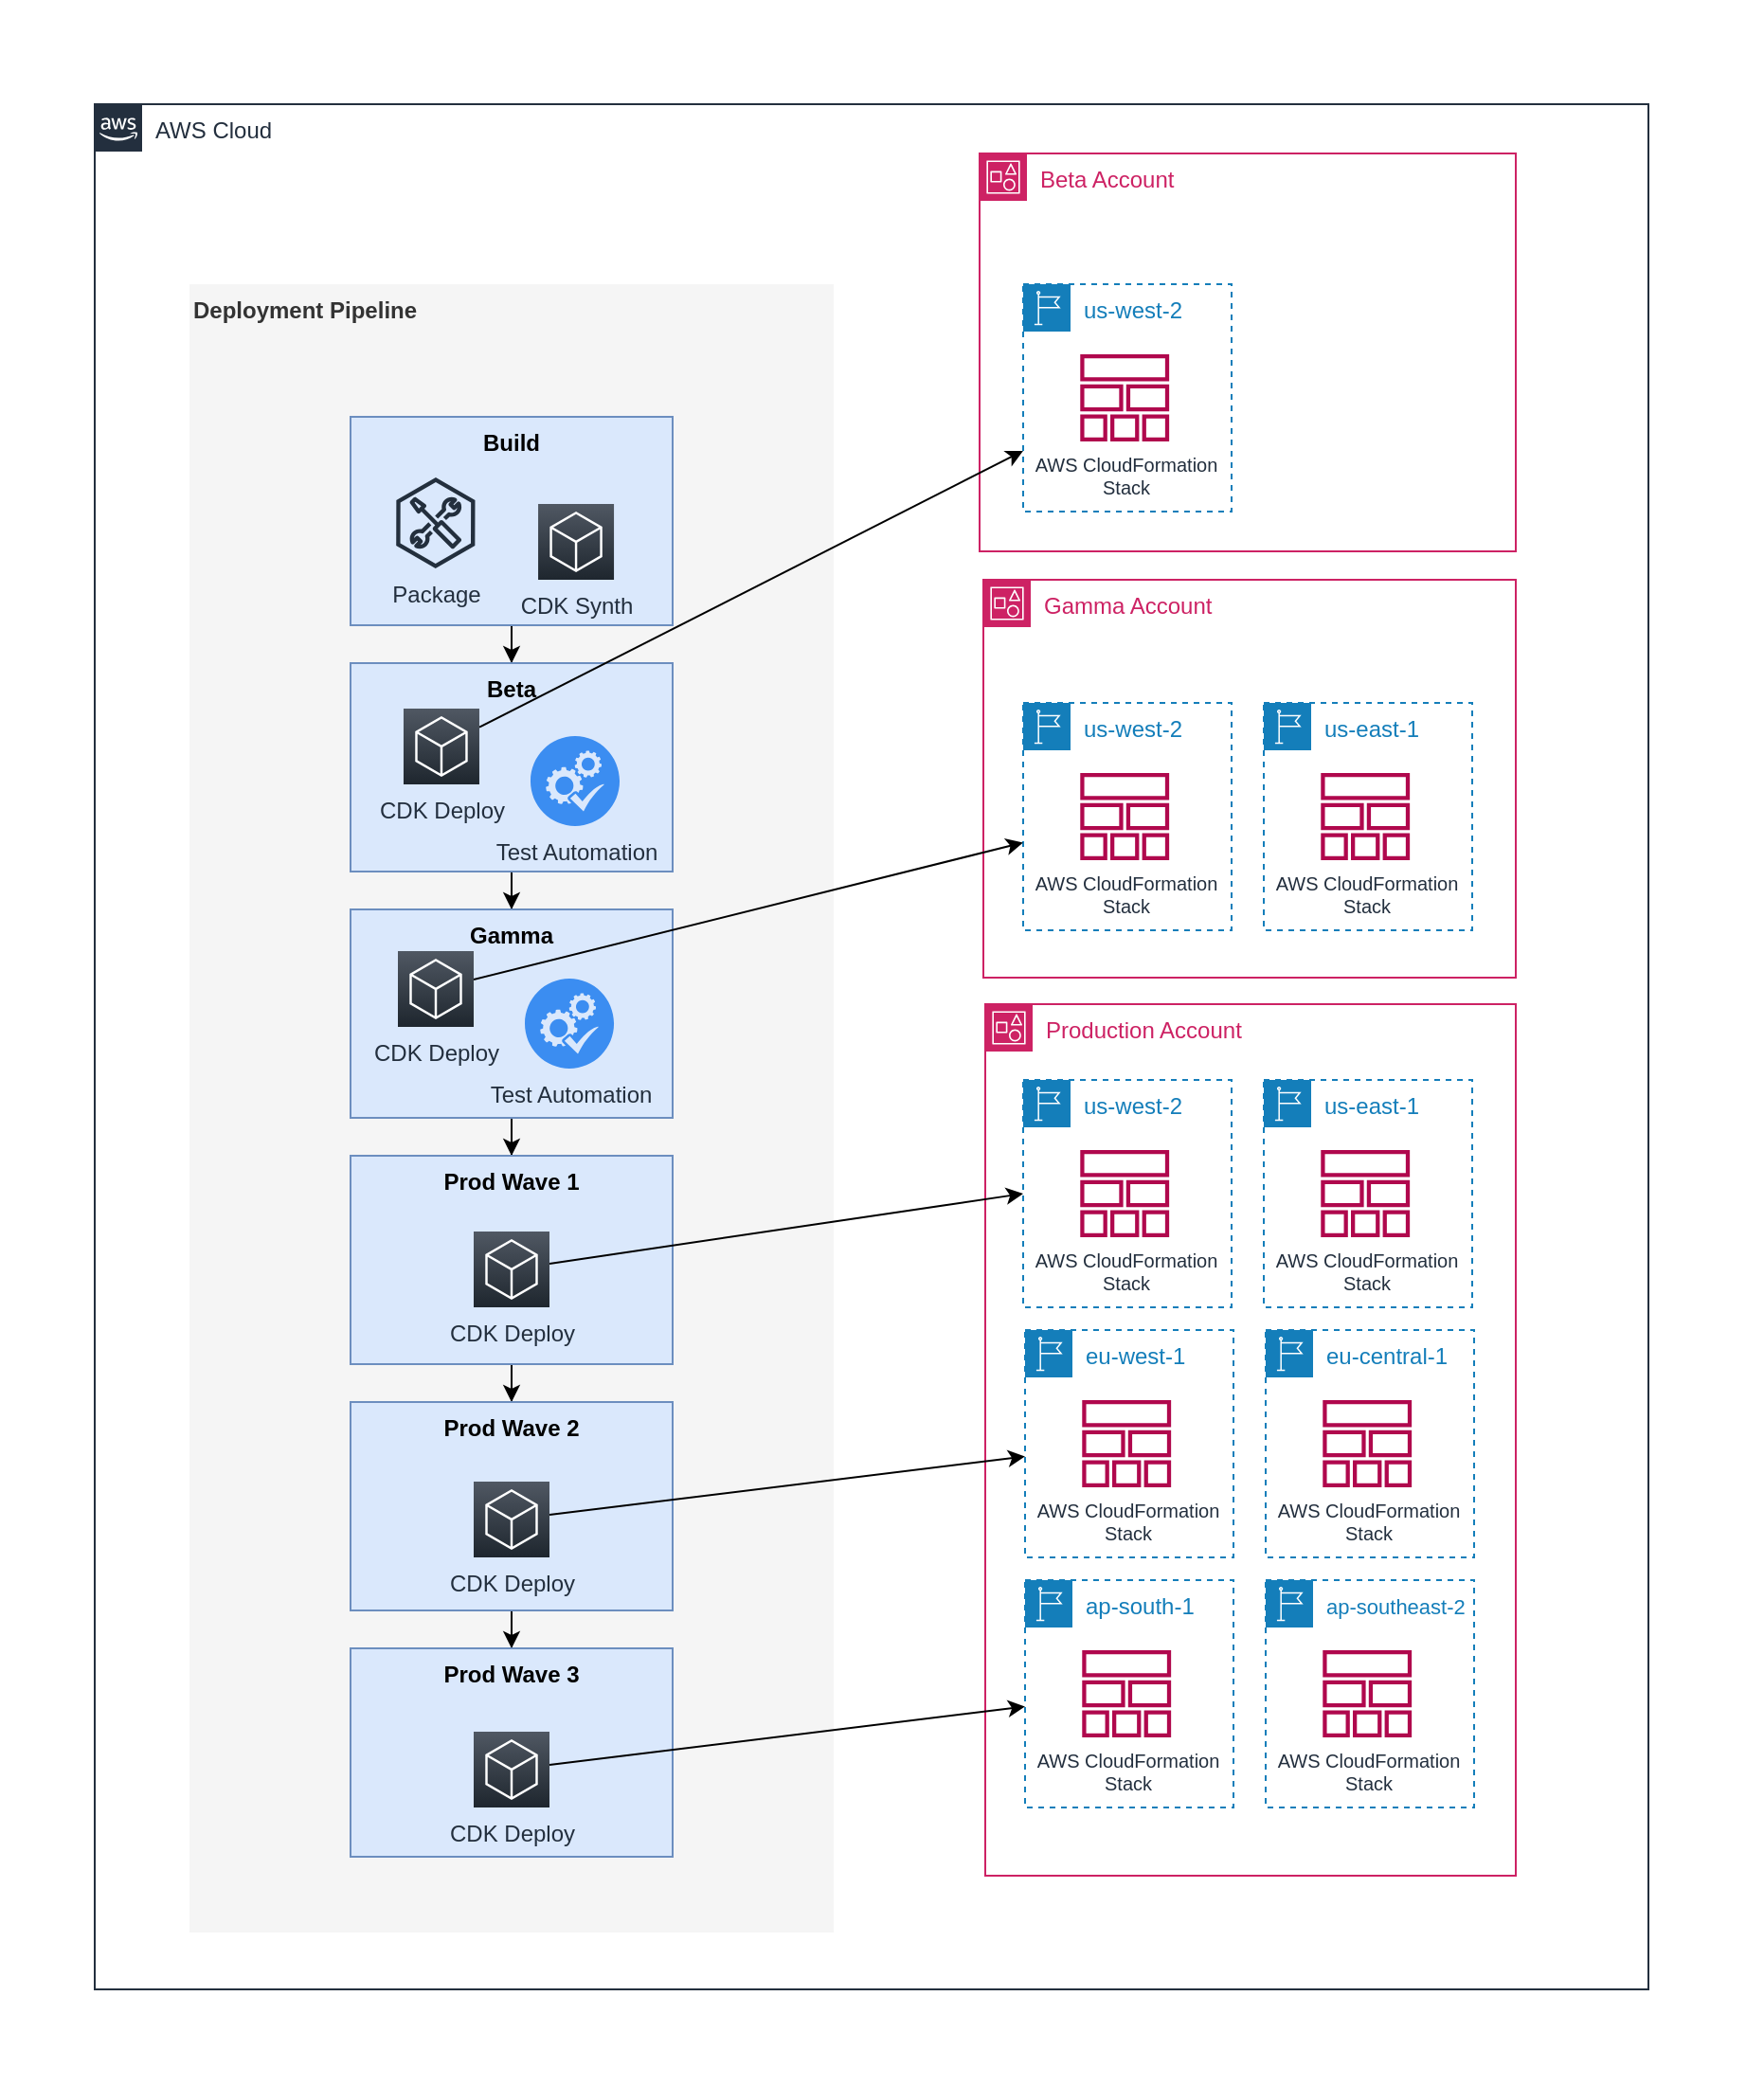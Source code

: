 <mxfile pages="2">
    <diagram id="KNlz3Zp_eXufQSGq_KZ4" name="codecatalyst">
        <mxGraphModel dx="1000" dy="1593" grid="1" gridSize="10" guides="1" tooltips="1" connect="1" arrows="1" fold="1" page="1" pageScale="1" pageWidth="1100" pageHeight="850" math="0" shadow="0">
            <root>
                <mxCell id="0"/>
                <mxCell id="1" parent="0"/>
                <mxCell id="7lAv5lGdSf6mB4gjD37N-2" value="" style="rounded=0;whiteSpace=wrap;html=1;strokeColor=none;" parent="1" vertex="1">
                    <mxGeometry x="10" y="20" width="930" height="1100" as="geometry"/>
                </mxCell>
                <mxCell id="7fmAkYxda30FM3TBOyvf-2" value="Gamma Account" style="points=[[0,0],[0.25,0],[0.5,0],[0.75,0],[1,0],[1,0.25],[1,0.5],[1,0.75],[1,1],[0.75,1],[0.5,1],[0.25,1],[0,1],[0,0.75],[0,0.5],[0,0.25]];outlineConnect=0;gradientColor=none;html=1;whiteSpace=wrap;fontSize=12;fontStyle=0;container=1;pointerEvents=0;collapsible=0;recursiveResize=0;shape=mxgraph.aws4.group;grIcon=mxgraph.aws4.group_account;strokeColor=#CD2264;fillColor=none;verticalAlign=top;align=left;spacingLeft=30;fontColor=#CD2264;dashed=0;" parent="1" vertex="1">
                    <mxGeometry x="529" y="326" width="281" height="210" as="geometry"/>
                </mxCell>
                <mxCell id="7fmAkYxda30FM3TBOyvf-1" value="AWS Cloud" style="points=[[0,0],[0.25,0],[0.5,0],[0.75,0],[1,0],[1,0.25],[1,0.5],[1,0.75],[1,1],[0.75,1],[0.5,1],[0.25,1],[0,1],[0,0.75],[0,0.5],[0,0.25]];outlineConnect=0;gradientColor=none;html=1;whiteSpace=wrap;fontSize=12;fontStyle=0;container=1;pointerEvents=0;collapsible=0;recursiveResize=0;shape=mxgraph.aws4.group;grIcon=mxgraph.aws4.group_aws_cloud_alt;strokeColor=#232F3E;fillColor=none;verticalAlign=top;align=left;spacingLeft=30;fontColor=#232F3E;dashed=0;" parent="1" vertex="1">
                    <mxGeometry x="60" y="75" width="820" height="995" as="geometry"/>
                </mxCell>
                <mxCell id="7lAv5lGdSf6mB4gjD37N-12" value="" style="group" parent="7fmAkYxda30FM3TBOyvf-1" vertex="1" connectable="0">
                    <mxGeometry x="617" y="316" width="110" height="120" as="geometry"/>
                </mxCell>
                <mxCell id="7lAv5lGdSf6mB4gjD37N-13" value="us-east-1" style="points=[[0,0],[0.25,0],[0.5,0],[0.75,0],[1,0],[1,0.25],[1,0.5],[1,0.75],[1,1],[0.75,1],[0.5,1],[0.25,1],[0,1],[0,0.75],[0,0.5],[0,0.25]];outlineConnect=0;gradientColor=none;html=1;whiteSpace=wrap;fontSize=12;fontStyle=0;container=0;pointerEvents=0;collapsible=0;recursiveResize=0;shape=mxgraph.aws4.group;grIcon=mxgraph.aws4.group_region;strokeColor=#147EBA;fillColor=none;verticalAlign=top;align=left;spacingLeft=30;fontColor=#147EBA;dashed=1;" parent="7lAv5lGdSf6mB4gjD37N-12" vertex="1">
                    <mxGeometry width="110" height="120" as="geometry"/>
                </mxCell>
                <mxCell id="7lAv5lGdSf6mB4gjD37N-14" value="AWS CloudFormation&lt;br style=&quot;font-size: 10px;&quot;&gt;Stack" style="sketch=0;outlineConnect=0;fontColor=#232F3E;gradientColor=none;fillColor=#B0084D;strokeColor=none;dashed=0;verticalLabelPosition=bottom;verticalAlign=top;align=center;html=1;fontSize=10;fontStyle=0;aspect=fixed;pointerEvents=1;shape=mxgraph.aws4.stack;" parent="7lAv5lGdSf6mB4gjD37N-12" vertex="1">
                    <mxGeometry x="30" y="37" width="47.21" height="46" as="geometry"/>
                </mxCell>
                <mxCell id="7lAv5lGdSf6mB4gjD37N-3" value="Production Account" style="points=[[0,0],[0.25,0],[0.5,0],[0.75,0],[1,0],[1,0.25],[1,0.5],[1,0.75],[1,1],[0.75,1],[0.5,1],[0.25,1],[0,1],[0,0.75],[0,0.5],[0,0.25]];outlineConnect=0;gradientColor=none;html=1;whiteSpace=wrap;fontSize=12;fontStyle=0;container=1;pointerEvents=0;collapsible=0;recursiveResize=0;shape=mxgraph.aws4.group;grIcon=mxgraph.aws4.group_account;strokeColor=#CD2264;fillColor=none;verticalAlign=top;align=left;spacingLeft=30;fontColor=#CD2264;dashed=0;" parent="1" vertex="1">
                    <mxGeometry x="530" y="550" width="280" height="460" as="geometry"/>
                </mxCell>
                <mxCell id="7lAv5lGdSf6mB4gjD37N-4" value="Beta Account" style="points=[[0,0],[0.25,0],[0.5,0],[0.75,0],[1,0],[1,0.25],[1,0.5],[1,0.75],[1,1],[0.75,1],[0.5,1],[0.25,1],[0,1],[0,0.75],[0,0.5],[0,0.25]];outlineConnect=0;gradientColor=none;html=1;whiteSpace=wrap;fontSize=12;fontStyle=0;container=1;pointerEvents=0;collapsible=0;recursiveResize=0;shape=mxgraph.aws4.group;grIcon=mxgraph.aws4.group_account;strokeColor=#CD2264;fillColor=none;verticalAlign=top;align=left;spacingLeft=30;fontColor=#CD2264;dashed=0;" parent="1" vertex="1">
                    <mxGeometry x="527" y="101" width="283" height="210" as="geometry"/>
                </mxCell>
                <mxCell id="7lAv5lGdSf6mB4gjD37N-8" value="" style="group" parent="1" vertex="1" connectable="0">
                    <mxGeometry x="550" y="170" width="110" height="120" as="geometry"/>
                </mxCell>
                <mxCell id="7lAv5lGdSf6mB4gjD37N-5" value="us-west-2" style="points=[[0,0],[0.25,0],[0.5,0],[0.75,0],[1,0],[1,0.25],[1,0.5],[1,0.75],[1,1],[0.75,1],[0.5,1],[0.25,1],[0,1],[0,0.75],[0,0.5],[0,0.25]];outlineConnect=0;gradientColor=none;html=1;whiteSpace=wrap;fontSize=12;fontStyle=0;container=0;pointerEvents=0;collapsible=0;recursiveResize=0;shape=mxgraph.aws4.group;grIcon=mxgraph.aws4.group_region;strokeColor=#147EBA;fillColor=none;verticalAlign=top;align=left;spacingLeft=30;fontColor=#147EBA;dashed=1;" parent="7lAv5lGdSf6mB4gjD37N-8" vertex="1">
                    <mxGeometry width="110" height="120" as="geometry"/>
                </mxCell>
                <mxCell id="7lAv5lGdSf6mB4gjD37N-7" value="AWS CloudFormation&lt;br style=&quot;font-size: 10px;&quot;&gt;Stack" style="sketch=0;outlineConnect=0;fontColor=#232F3E;gradientColor=none;fillColor=#B0084D;strokeColor=none;dashed=0;verticalLabelPosition=bottom;verticalAlign=top;align=center;html=1;fontSize=10;fontStyle=0;aspect=fixed;pointerEvents=1;shape=mxgraph.aws4.stack;" parent="7lAv5lGdSf6mB4gjD37N-8" vertex="1">
                    <mxGeometry x="30" y="37" width="47.21" height="46" as="geometry"/>
                </mxCell>
                <mxCell id="7lAv5lGdSf6mB4gjD37N-9" value="" style="group" parent="1" vertex="1" connectable="0">
                    <mxGeometry x="550" y="391" width="110" height="120" as="geometry"/>
                </mxCell>
                <mxCell id="7lAv5lGdSf6mB4gjD37N-10" value="us-west-2" style="points=[[0,0],[0.25,0],[0.5,0],[0.75,0],[1,0],[1,0.25],[1,0.5],[1,0.75],[1,1],[0.75,1],[0.5,1],[0.25,1],[0,1],[0,0.75],[0,0.5],[0,0.25]];outlineConnect=0;gradientColor=none;html=1;whiteSpace=wrap;fontSize=12;fontStyle=0;container=0;pointerEvents=0;collapsible=0;recursiveResize=0;shape=mxgraph.aws4.group;grIcon=mxgraph.aws4.group_region;strokeColor=#147EBA;fillColor=none;verticalAlign=top;align=left;spacingLeft=30;fontColor=#147EBA;dashed=1;" parent="7lAv5lGdSf6mB4gjD37N-9" vertex="1">
                    <mxGeometry width="110" height="120" as="geometry"/>
                </mxCell>
                <mxCell id="7lAv5lGdSf6mB4gjD37N-11" value="AWS CloudFormation&lt;br style=&quot;font-size: 10px;&quot;&gt;Stack" style="sketch=0;outlineConnect=0;fontColor=#232F3E;gradientColor=none;fillColor=#B0084D;strokeColor=none;dashed=0;verticalLabelPosition=bottom;verticalAlign=top;align=center;html=1;fontSize=10;fontStyle=0;aspect=fixed;pointerEvents=1;shape=mxgraph.aws4.stack;" parent="7lAv5lGdSf6mB4gjD37N-9" vertex="1">
                    <mxGeometry x="30" y="37" width="47.21" height="46" as="geometry"/>
                </mxCell>
                <mxCell id="7lAv5lGdSf6mB4gjD37N-15" value="" style="group" parent="1" vertex="1" connectable="0">
                    <mxGeometry x="677" y="590" width="110" height="120" as="geometry"/>
                </mxCell>
                <mxCell id="7lAv5lGdSf6mB4gjD37N-16" value="us-east-1" style="points=[[0,0],[0.25,0],[0.5,0],[0.75,0],[1,0],[1,0.25],[1,0.5],[1,0.75],[1,1],[0.75,1],[0.5,1],[0.25,1],[0,1],[0,0.75],[0,0.5],[0,0.25]];outlineConnect=0;gradientColor=none;html=1;whiteSpace=wrap;fontSize=12;fontStyle=0;container=0;pointerEvents=0;collapsible=0;recursiveResize=0;shape=mxgraph.aws4.group;grIcon=mxgraph.aws4.group_region;strokeColor=#147EBA;fillColor=none;verticalAlign=top;align=left;spacingLeft=30;fontColor=#147EBA;dashed=1;" parent="7lAv5lGdSf6mB4gjD37N-15" vertex="1">
                    <mxGeometry width="110" height="120" as="geometry"/>
                </mxCell>
                <mxCell id="7lAv5lGdSf6mB4gjD37N-17" value="AWS CloudFormation&lt;br style=&quot;font-size: 10px;&quot;&gt;Stack" style="sketch=0;outlineConnect=0;fontColor=#232F3E;gradientColor=none;fillColor=#B0084D;strokeColor=none;dashed=0;verticalLabelPosition=bottom;verticalAlign=top;align=center;html=1;fontSize=10;fontStyle=0;aspect=fixed;pointerEvents=1;shape=mxgraph.aws4.stack;" parent="7lAv5lGdSf6mB4gjD37N-15" vertex="1">
                    <mxGeometry x="30" y="37" width="47.21" height="46" as="geometry"/>
                </mxCell>
                <mxCell id="7lAv5lGdSf6mB4gjD37N-18" value="" style="group" parent="1" vertex="1" connectable="0">
                    <mxGeometry x="550" y="590" width="110" height="120" as="geometry"/>
                </mxCell>
                <mxCell id="7lAv5lGdSf6mB4gjD37N-19" value="us-west-2" style="points=[[0,0],[0.25,0],[0.5,0],[0.75,0],[1,0],[1,0.25],[1,0.5],[1,0.75],[1,1],[0.75,1],[0.5,1],[0.25,1],[0,1],[0,0.75],[0,0.5],[0,0.25]];outlineConnect=0;gradientColor=none;html=1;whiteSpace=wrap;fontSize=12;fontStyle=0;container=0;pointerEvents=0;collapsible=0;recursiveResize=0;shape=mxgraph.aws4.group;grIcon=mxgraph.aws4.group_region;strokeColor=#147EBA;fillColor=none;verticalAlign=top;align=left;spacingLeft=30;fontColor=#147EBA;dashed=1;" parent="7lAv5lGdSf6mB4gjD37N-18" vertex="1">
                    <mxGeometry width="110" height="120" as="geometry"/>
                </mxCell>
                <mxCell id="7lAv5lGdSf6mB4gjD37N-20" value="AWS CloudFormation&lt;br style=&quot;font-size: 10px;&quot;&gt;Stack" style="sketch=0;outlineConnect=0;fontColor=#232F3E;gradientColor=none;fillColor=#B0084D;strokeColor=none;dashed=0;verticalLabelPosition=bottom;verticalAlign=top;align=center;html=1;fontSize=10;fontStyle=0;aspect=fixed;pointerEvents=1;shape=mxgraph.aws4.stack;" parent="7lAv5lGdSf6mB4gjD37N-18" vertex="1">
                    <mxGeometry x="30" y="37" width="47.21" height="46" as="geometry"/>
                </mxCell>
                <mxCell id="7lAv5lGdSf6mB4gjD37N-34" value="" style="group" parent="1" vertex="1" connectable="0">
                    <mxGeometry x="678" y="722" width="110" height="120" as="geometry"/>
                </mxCell>
                <mxCell id="7lAv5lGdSf6mB4gjD37N-35" value="eu-central-1" style="points=[[0,0],[0.25,0],[0.5,0],[0.75,0],[1,0],[1,0.25],[1,0.5],[1,0.75],[1,1],[0.75,1],[0.5,1],[0.25,1],[0,1],[0,0.75],[0,0.5],[0,0.25]];outlineConnect=0;gradientColor=none;html=1;whiteSpace=wrap;fontSize=12;fontStyle=0;container=0;pointerEvents=0;collapsible=0;recursiveResize=0;shape=mxgraph.aws4.group;grIcon=mxgraph.aws4.group_region;strokeColor=#147EBA;fillColor=none;verticalAlign=top;align=left;spacingLeft=30;fontColor=#147EBA;dashed=1;" parent="7lAv5lGdSf6mB4gjD37N-34" vertex="1">
                    <mxGeometry width="110" height="120" as="geometry"/>
                </mxCell>
                <mxCell id="7lAv5lGdSf6mB4gjD37N-36" value="AWS CloudFormation&lt;br style=&quot;font-size: 10px;&quot;&gt;Stack" style="sketch=0;outlineConnect=0;fontColor=#232F3E;gradientColor=none;fillColor=#B0084D;strokeColor=none;dashed=0;verticalLabelPosition=bottom;verticalAlign=top;align=center;html=1;fontSize=10;fontStyle=0;aspect=fixed;pointerEvents=1;shape=mxgraph.aws4.stack;" parent="7lAv5lGdSf6mB4gjD37N-34" vertex="1">
                    <mxGeometry x="30" y="37" width="47.21" height="46" as="geometry"/>
                </mxCell>
                <mxCell id="7lAv5lGdSf6mB4gjD37N-37" value="" style="group" parent="1" vertex="1" connectable="0">
                    <mxGeometry x="551" y="722" width="110" height="120" as="geometry"/>
                </mxCell>
                <mxCell id="7lAv5lGdSf6mB4gjD37N-38" value="eu-west-1" style="points=[[0,0],[0.25,0],[0.5,0],[0.75,0],[1,0],[1,0.25],[1,0.5],[1,0.75],[1,1],[0.75,1],[0.5,1],[0.25,1],[0,1],[0,0.75],[0,0.5],[0,0.25]];outlineConnect=0;gradientColor=none;html=1;whiteSpace=wrap;fontSize=12;fontStyle=0;container=0;pointerEvents=0;collapsible=0;recursiveResize=0;shape=mxgraph.aws4.group;grIcon=mxgraph.aws4.group_region;strokeColor=#147EBA;fillColor=none;verticalAlign=top;align=left;spacingLeft=30;fontColor=#147EBA;dashed=1;" parent="7lAv5lGdSf6mB4gjD37N-37" vertex="1">
                    <mxGeometry width="110" height="120" as="geometry"/>
                </mxCell>
                <mxCell id="7lAv5lGdSf6mB4gjD37N-39" value="AWS CloudFormation&lt;br style=&quot;font-size: 10px;&quot;&gt;Stack" style="sketch=0;outlineConnect=0;fontColor=#232F3E;gradientColor=none;fillColor=#B0084D;strokeColor=none;dashed=0;verticalLabelPosition=bottom;verticalAlign=top;align=center;html=1;fontSize=10;fontStyle=0;aspect=fixed;pointerEvents=1;shape=mxgraph.aws4.stack;" parent="7lAv5lGdSf6mB4gjD37N-37" vertex="1">
                    <mxGeometry x="30" y="37" width="47.21" height="46" as="geometry"/>
                </mxCell>
                <mxCell id="7lAv5lGdSf6mB4gjD37N-40" value="" style="group" parent="1" vertex="1" connectable="0">
                    <mxGeometry x="678" y="854" width="110" height="120" as="geometry"/>
                </mxCell>
                <mxCell id="7lAv5lGdSf6mB4gjD37N-41" value="&lt;font style=&quot;font-size: 11px;&quot;&gt;ap-southeast-2&lt;/font&gt;" style="points=[[0,0],[0.25,0],[0.5,0],[0.75,0],[1,0],[1,0.25],[1,0.5],[1,0.75],[1,1],[0.75,1],[0.5,1],[0.25,1],[0,1],[0,0.75],[0,0.5],[0,0.25]];outlineConnect=0;gradientColor=none;html=1;whiteSpace=wrap;fontSize=12;fontStyle=0;container=0;pointerEvents=0;collapsible=0;recursiveResize=0;shape=mxgraph.aws4.group;grIcon=mxgraph.aws4.group_region;strokeColor=#147EBA;fillColor=none;verticalAlign=top;align=left;spacingLeft=30;fontColor=#147EBA;dashed=1;" parent="7lAv5lGdSf6mB4gjD37N-40" vertex="1">
                    <mxGeometry width="110" height="120" as="geometry"/>
                </mxCell>
                <mxCell id="7lAv5lGdSf6mB4gjD37N-42" value="AWS CloudFormation&lt;br style=&quot;font-size: 10px;&quot;&gt;Stack" style="sketch=0;outlineConnect=0;fontColor=#232F3E;gradientColor=none;fillColor=#B0084D;strokeColor=none;dashed=0;verticalLabelPosition=bottom;verticalAlign=top;align=center;html=1;fontSize=10;fontStyle=0;aspect=fixed;pointerEvents=1;shape=mxgraph.aws4.stack;" parent="7lAv5lGdSf6mB4gjD37N-40" vertex="1">
                    <mxGeometry x="30" y="37" width="47.21" height="46" as="geometry"/>
                </mxCell>
                <mxCell id="7lAv5lGdSf6mB4gjD37N-43" value="" style="group" parent="1" vertex="1" connectable="0">
                    <mxGeometry x="551" y="854" width="110" height="120" as="geometry"/>
                </mxCell>
                <mxCell id="7lAv5lGdSf6mB4gjD37N-44" value="ap-south-1" style="points=[[0,0],[0.25,0],[0.5,0],[0.75,0],[1,0],[1,0.25],[1,0.5],[1,0.75],[1,1],[0.75,1],[0.5,1],[0.25,1],[0,1],[0,0.75],[0,0.5],[0,0.25]];outlineConnect=0;gradientColor=none;html=1;whiteSpace=wrap;fontSize=12;fontStyle=0;container=0;pointerEvents=0;collapsible=0;recursiveResize=0;shape=mxgraph.aws4.group;grIcon=mxgraph.aws4.group_region;strokeColor=#147EBA;fillColor=none;verticalAlign=top;align=left;spacingLeft=30;fontColor=#147EBA;dashed=1;" parent="7lAv5lGdSf6mB4gjD37N-43" vertex="1">
                    <mxGeometry width="110" height="120" as="geometry"/>
                </mxCell>
                <mxCell id="7lAv5lGdSf6mB4gjD37N-45" value="AWS CloudFormation&lt;br style=&quot;font-size: 10px;&quot;&gt;Stack" style="sketch=0;outlineConnect=0;fontColor=#232F3E;gradientColor=none;fillColor=#B0084D;strokeColor=none;dashed=0;verticalLabelPosition=bottom;verticalAlign=top;align=center;html=1;fontSize=10;fontStyle=0;aspect=fixed;pointerEvents=1;shape=mxgraph.aws4.stack;" parent="7lAv5lGdSf6mB4gjD37N-43" vertex="1">
                    <mxGeometry x="30" y="37" width="47.21" height="46" as="geometry"/>
                </mxCell>
                <mxCell id="7lAv5lGdSf6mB4gjD37N-47" value="Deployment Pipeline" style="rounded=0;whiteSpace=wrap;html=1;fontSize=12;fillColor=#f5f5f5;fontColor=#333333;strokeColor=none;verticalAlign=top;fontStyle=1;align=left;" parent="1" vertex="1">
                    <mxGeometry x="110" y="170" width="340" height="870" as="geometry"/>
                </mxCell>
                <mxCell id="7lAv5lGdSf6mB4gjD37N-54" style="edgeStyle=orthogonalEdgeStyle;rounded=0;orthogonalLoop=1;jettySize=auto;html=1;entryX=0.5;entryY=0;entryDx=0;entryDy=0;fontSize=12;" parent="1" source="7lAv5lGdSf6mB4gjD37N-48" target="7lAv5lGdSf6mB4gjD37N-49" edge="1">
                    <mxGeometry relative="1" as="geometry"/>
                </mxCell>
                <mxCell id="7lAv5lGdSf6mB4gjD37N-48" value="&lt;b&gt;Build&lt;/b&gt;" style="rounded=0;whiteSpace=wrap;html=1;fontSize=12;fillColor=#dae8fc;strokeColor=#6c8ebf;verticalAlign=top;" parent="1" vertex="1">
                    <mxGeometry x="195" y="240" width="170" height="110" as="geometry"/>
                </mxCell>
                <mxCell id="7lAv5lGdSf6mB4gjD37N-55" style="edgeStyle=orthogonalEdgeStyle;rounded=0;orthogonalLoop=1;jettySize=auto;html=1;entryX=0.5;entryY=0;entryDx=0;entryDy=0;fontSize=12;" parent="1" source="7lAv5lGdSf6mB4gjD37N-49" target="7lAv5lGdSf6mB4gjD37N-50" edge="1">
                    <mxGeometry relative="1" as="geometry"/>
                </mxCell>
                <mxCell id="7lAv5lGdSf6mB4gjD37N-49" value="&lt;b&gt;Beta&lt;/b&gt;" style="rounded=0;whiteSpace=wrap;html=1;fontSize=12;fillColor=#dae8fc;strokeColor=#6c8ebf;verticalAlign=top;" parent="1" vertex="1">
                    <mxGeometry x="195" y="370" width="170" height="110" as="geometry"/>
                </mxCell>
                <mxCell id="7lAv5lGdSf6mB4gjD37N-56" style="edgeStyle=orthogonalEdgeStyle;rounded=0;orthogonalLoop=1;jettySize=auto;html=1;entryX=0.5;entryY=0;entryDx=0;entryDy=0;fontSize=12;" parent="1" source="7lAv5lGdSf6mB4gjD37N-50" target="7lAv5lGdSf6mB4gjD37N-51" edge="1">
                    <mxGeometry relative="1" as="geometry"/>
                </mxCell>
                <mxCell id="7lAv5lGdSf6mB4gjD37N-50" value="&lt;b&gt;Gamma&lt;/b&gt;" style="rounded=0;whiteSpace=wrap;html=1;fontSize=12;fillColor=#dae8fc;strokeColor=#6c8ebf;verticalAlign=top;" parent="1" vertex="1">
                    <mxGeometry x="195" y="500" width="170" height="110" as="geometry"/>
                </mxCell>
                <mxCell id="7lAv5lGdSf6mB4gjD37N-57" style="edgeStyle=orthogonalEdgeStyle;rounded=0;orthogonalLoop=1;jettySize=auto;html=1;fontSize=12;" parent="1" source="7lAv5lGdSf6mB4gjD37N-51" target="7lAv5lGdSf6mB4gjD37N-52" edge="1">
                    <mxGeometry relative="1" as="geometry"/>
                </mxCell>
                <mxCell id="7lAv5lGdSf6mB4gjD37N-51" value="&lt;b&gt;Prod Wave 1&lt;/b&gt;" style="rounded=0;whiteSpace=wrap;html=1;fontSize=12;fillColor=#dae8fc;strokeColor=#6c8ebf;verticalAlign=top;" parent="1" vertex="1">
                    <mxGeometry x="195" y="630" width="170" height="110" as="geometry"/>
                </mxCell>
                <mxCell id="7lAv5lGdSf6mB4gjD37N-58" style="edgeStyle=orthogonalEdgeStyle;rounded=0;orthogonalLoop=1;jettySize=auto;html=1;entryX=0.5;entryY=0;entryDx=0;entryDy=0;fontSize=12;" parent="1" source="7lAv5lGdSf6mB4gjD37N-52" target="7lAv5lGdSf6mB4gjD37N-53" edge="1">
                    <mxGeometry relative="1" as="geometry"/>
                </mxCell>
                <mxCell id="7lAv5lGdSf6mB4gjD37N-52" value="&lt;b&gt;Prod Wave 2&lt;/b&gt;" style="rounded=0;whiteSpace=wrap;html=1;fontSize=12;fillColor=#dae8fc;strokeColor=#6c8ebf;verticalAlign=top;" parent="1" vertex="1">
                    <mxGeometry x="195" y="760" width="170" height="110" as="geometry"/>
                </mxCell>
                <mxCell id="7lAv5lGdSf6mB4gjD37N-53" value="&lt;b&gt;Prod Wave 3&lt;/b&gt;" style="rounded=0;whiteSpace=wrap;html=1;fontSize=12;fillColor=#dae8fc;strokeColor=#6c8ebf;verticalAlign=top;" parent="1" vertex="1">
                    <mxGeometry x="195" y="890" width="170" height="110" as="geometry"/>
                </mxCell>
                <mxCell id="7lAv5lGdSf6mB4gjD37N-60" style="rounded=0;orthogonalLoop=1;jettySize=auto;html=1;fontSize=12;" parent="1" source="7lAv5lGdSf6mB4gjD37N-59" target="7lAv5lGdSf6mB4gjD37N-44" edge="1">
                    <mxGeometry relative="1" as="geometry"/>
                </mxCell>
                <mxCell id="7lAv5lGdSf6mB4gjD37N-59" value="CDK Deploy" style="sketch=0;points=[[0,0,0],[0.25,0,0],[0.5,0,0],[0.75,0,0],[1,0,0],[0,1,0],[0.25,1,0],[0.5,1,0],[0.75,1,0],[1,1,0],[0,0.25,0],[0,0.5,0],[0,0.75,0],[1,0.25,0],[1,0.5,0],[1,0.75,0]];gradientDirection=north;outlineConnect=0;fontColor=#232F3E;gradientColor=#505863;fillColor=#1E262E;strokeColor=#ffffff;dashed=0;verticalLabelPosition=bottom;verticalAlign=top;align=center;html=1;fontSize=12;fontStyle=0;aspect=fixed;shape=mxgraph.aws4.resourceIcon;resIcon=mxgraph.aws4.general;" parent="1" vertex="1">
                    <mxGeometry x="260" y="934" width="40" height="40" as="geometry"/>
                </mxCell>
                <mxCell id="7lAv5lGdSf6mB4gjD37N-62" style="edgeStyle=none;rounded=0;orthogonalLoop=1;jettySize=auto;html=1;fontSize=12;" parent="1" source="7lAv5lGdSf6mB4gjD37N-61" target="7lAv5lGdSf6mB4gjD37N-38" edge="1">
                    <mxGeometry relative="1" as="geometry"/>
                </mxCell>
                <mxCell id="7lAv5lGdSf6mB4gjD37N-61" value="CDK Deploy" style="sketch=0;points=[[0,0,0],[0.25,0,0],[0.5,0,0],[0.75,0,0],[1,0,0],[0,1,0],[0.25,1,0],[0.5,1,0],[0.75,1,0],[1,1,0],[0,0.25,0],[0,0.5,0],[0,0.75,0],[1,0.25,0],[1,0.5,0],[1,0.75,0]];gradientDirection=north;outlineConnect=0;fontColor=#232F3E;gradientColor=#505863;fillColor=#1E262E;strokeColor=#ffffff;dashed=0;verticalLabelPosition=bottom;verticalAlign=top;align=center;html=1;fontSize=12;fontStyle=0;aspect=fixed;shape=mxgraph.aws4.resourceIcon;resIcon=mxgraph.aws4.general;" parent="1" vertex="1">
                    <mxGeometry x="260" y="802" width="40" height="40" as="geometry"/>
                </mxCell>
                <mxCell id="7lAv5lGdSf6mB4gjD37N-64" style="edgeStyle=none;rounded=0;orthogonalLoop=1;jettySize=auto;html=1;entryX=0;entryY=0.5;entryDx=0;entryDy=0;fontSize=12;" parent="1" source="7lAv5lGdSf6mB4gjD37N-63" target="7lAv5lGdSf6mB4gjD37N-19" edge="1">
                    <mxGeometry relative="1" as="geometry"/>
                </mxCell>
                <mxCell id="7lAv5lGdSf6mB4gjD37N-63" value="CDK Deploy" style="sketch=0;points=[[0,0,0],[0.25,0,0],[0.5,0,0],[0.75,0,0],[1,0,0],[0,1,0],[0.25,1,0],[0.5,1,0],[0.75,1,0],[1,1,0],[0,0.25,0],[0,0.5,0],[0,0.75,0],[1,0.25,0],[1,0.5,0],[1,0.75,0]];gradientDirection=north;outlineConnect=0;fontColor=#232F3E;gradientColor=#505863;fillColor=#1E262E;strokeColor=#ffffff;dashed=0;verticalLabelPosition=bottom;verticalAlign=top;align=center;html=1;fontSize=12;fontStyle=0;aspect=fixed;shape=mxgraph.aws4.resourceIcon;resIcon=mxgraph.aws4.general;" parent="1" vertex="1">
                    <mxGeometry x="260" y="670" width="40" height="40" as="geometry"/>
                </mxCell>
                <mxCell id="7lAv5lGdSf6mB4gjD37N-66" style="edgeStyle=none;rounded=0;orthogonalLoop=1;jettySize=auto;html=1;fontSize=12;" parent="1" source="7lAv5lGdSf6mB4gjD37N-65" target="7lAv5lGdSf6mB4gjD37N-10" edge="1">
                    <mxGeometry relative="1" as="geometry"/>
                </mxCell>
                <mxCell id="7lAv5lGdSf6mB4gjD37N-65" value="CDK Deploy" style="sketch=0;points=[[0,0,0],[0.25,0,0],[0.5,0,0],[0.75,0,0],[1,0,0],[0,1,0],[0.25,1,0],[0.5,1,0],[0.75,1,0],[1,1,0],[0,0.25,0],[0,0.5,0],[0,0.75,0],[1,0.25,0],[1,0.5,0],[1,0.75,0]];gradientDirection=north;outlineConnect=0;fontColor=#232F3E;gradientColor=#505863;fillColor=#1E262E;strokeColor=#ffffff;dashed=0;verticalLabelPosition=bottom;verticalAlign=top;align=center;html=1;fontSize=12;fontStyle=0;aspect=fixed;shape=mxgraph.aws4.resourceIcon;resIcon=mxgraph.aws4.general;" parent="1" vertex="1">
                    <mxGeometry x="220" y="522" width="40" height="40" as="geometry"/>
                </mxCell>
                <mxCell id="7lAv5lGdSf6mB4gjD37N-67" value="Test Automation" style="sketch=0;html=1;aspect=fixed;strokeColor=none;shadow=0;align=center;verticalAlign=top;fillColor=#3B8DF1;shape=mxgraph.gcp2.systems_check;fontSize=12;labelPosition=center;verticalLabelPosition=bottom;fontColor=#232F3E;" parent="1" vertex="1">
                    <mxGeometry x="287" y="536.5" width="47.03" height="47.5" as="geometry"/>
                </mxCell>
                <mxCell id="7lAv5lGdSf6mB4gjD37N-72" style="edgeStyle=none;rounded=0;orthogonalLoop=1;jettySize=auto;html=1;fontSize=12;fontColor=#232F3E;" parent="1" source="7lAv5lGdSf6mB4gjD37N-70" target="7lAv5lGdSf6mB4gjD37N-5" edge="1">
                    <mxGeometry relative="1" as="geometry"/>
                </mxCell>
                <mxCell id="7lAv5lGdSf6mB4gjD37N-70" value="CDK Deploy" style="sketch=0;points=[[0,0,0],[0.25,0,0],[0.5,0,0],[0.75,0,0],[1,0,0],[0,1,0],[0.25,1,0],[0.5,1,0],[0.75,1,0],[1,1,0],[0,0.25,0],[0,0.5,0],[0,0.75,0],[1,0.25,0],[1,0.5,0],[1,0.75,0]];gradientDirection=north;outlineConnect=0;fontColor=#232F3E;gradientColor=#505863;fillColor=#1E262E;strokeColor=#ffffff;dashed=0;verticalLabelPosition=bottom;verticalAlign=top;align=center;html=1;fontSize=12;fontStyle=0;aspect=fixed;shape=mxgraph.aws4.resourceIcon;resIcon=mxgraph.aws4.general;" parent="1" vertex="1">
                    <mxGeometry x="222.99" y="394" width="40" height="40" as="geometry"/>
                </mxCell>
                <mxCell id="7lAv5lGdSf6mB4gjD37N-71" value="Test Automation" style="sketch=0;html=1;aspect=fixed;strokeColor=none;shadow=0;align=center;verticalAlign=top;fillColor=#3B8DF1;shape=mxgraph.gcp2.systems_check;fontSize=12;labelPosition=center;verticalLabelPosition=bottom;fontColor=#232F3E;" parent="1" vertex="1">
                    <mxGeometry x="289.99" y="408.5" width="47.03" height="47.5" as="geometry"/>
                </mxCell>
                <mxCell id="7lAv5lGdSf6mB4gjD37N-73" value="CDK Synth" style="sketch=0;points=[[0,0,0],[0.25,0,0],[0.5,0,0],[0.75,0,0],[1,0,0],[0,1,0],[0.25,1,0],[0.5,1,0],[0.75,1,0],[1,1,0],[0,0.25,0],[0,0.5,0],[0,0.75,0],[1,0.25,0],[1,0.5,0],[1,0.75,0]];gradientDirection=north;outlineConnect=0;fontColor=#232F3E;gradientColor=#505863;fillColor=#1E262E;strokeColor=#ffffff;dashed=0;verticalLabelPosition=bottom;verticalAlign=top;align=center;html=1;fontSize=12;fontStyle=0;aspect=fixed;shape=mxgraph.aws4.resourceIcon;resIcon=mxgraph.aws4.general;" parent="1" vertex="1">
                    <mxGeometry x="294.03" y="286" width="40" height="40" as="geometry"/>
                </mxCell>
                <mxCell id="7lAv5lGdSf6mB4gjD37N-74" value="Package" style="sketch=0;outlineConnect=0;fontColor=#232F3E;gradientColor=none;fillColor=#232F3D;strokeColor=none;dashed=0;verticalLabelPosition=bottom;verticalAlign=top;align=center;html=1;fontSize=12;fontStyle=0;aspect=fixed;pointerEvents=1;shape=mxgraph.aws4.external_toolkit;" parent="1" vertex="1">
                    <mxGeometry x="219" y="272" width="41.85" height="48" as="geometry"/>
                </mxCell>
            </root>
        </mxGraphModel>
    </diagram>
    <diagram name="cdk-pipelines" id="ZQicuEEKDkcmt3xxCtnu">
        <mxGraphModel dx="900" dy="1434" grid="1" gridSize="10" guides="1" tooltips="1" connect="1" arrows="1" fold="1" page="1" pageScale="1" pageWidth="1100" pageHeight="850" math="0" shadow="0">
            <root>
                <mxCell id="jIMRku-aajTRZKKYcwfU-0"/>
                <mxCell id="jIMRku-aajTRZKKYcwfU-1" parent="jIMRku-aajTRZKKYcwfU-0"/>
                <mxCell id="jIMRku-aajTRZKKYcwfU-2" value="" style="rounded=0;whiteSpace=wrap;html=1;strokeColor=#000000;fillColor=#FFFFFF;fontColor=#000000;" vertex="1" parent="jIMRku-aajTRZKKYcwfU-1">
                    <mxGeometry x="10" y="20" width="930" height="1100" as="geometry"/>
                </mxCell>
                <mxCell id="jIMRku-aajTRZKKYcwfU-34" value="&amp;nbsp; &amp;nbsp; &amp;nbsp; &amp;nbsp; &amp;nbsp; &amp;nbsp; &amp;nbsp; &amp;nbsp; &amp;nbsp; &amp;nbsp; &amp;nbsp; &amp;nbsp; &amp;nbsp; &amp;nbsp;AWS CodePipeline" style="rounded=0;whiteSpace=wrap;html=1;fontSize=12;fillColor=#f5f5f5;fontColor=#333333;strokeColor=none;verticalAlign=top;fontStyle=1;align=left;" vertex="1" parent="jIMRku-aajTRZKKYcwfU-1">
                    <mxGeometry x="110" y="170" width="280" height="870" as="geometry"/>
                </mxCell>
                <mxCell id="jIMRku-aajTRZKKYcwfU-3" value="Gamma Account" style="points=[[0,0],[0.25,0],[0.5,0],[0.75,0],[1,0],[1,0.25],[1,0.5],[1,0.75],[1,1],[0.75,1],[0.5,1],[0.25,1],[0,1],[0,0.75],[0,0.5],[0,0.25]];outlineConnect=0;gradientColor=none;html=1;whiteSpace=wrap;fontSize=12;fontStyle=0;container=1;pointerEvents=0;collapsible=0;recursiveResize=0;shape=mxgraph.aws4.group;grIcon=mxgraph.aws4.group_account;strokeColor=#CD2264;fillColor=none;verticalAlign=top;align=left;spacingLeft=30;fontColor=#CD2264;dashed=0;" vertex="1" parent="jIMRku-aajTRZKKYcwfU-1">
                    <mxGeometry x="529" y="326" width="281" height="210" as="geometry"/>
                </mxCell>
                <mxCell id="jIMRku-aajTRZKKYcwfU-4" value="AWS Cloud" style="points=[[0,0],[0.25,0],[0.5,0],[0.75,0],[1,0],[1,0.25],[1,0.5],[1,0.75],[1,1],[0.75,1],[0.5,1],[0.25,1],[0,1],[0,0.75],[0,0.5],[0,0.25]];outlineConnect=0;gradientColor=none;html=1;whiteSpace=wrap;fontSize=12;fontStyle=0;container=1;pointerEvents=0;collapsible=0;recursiveResize=0;shape=mxgraph.aws4.group;grIcon=mxgraph.aws4.group_aws_cloud_alt;strokeColor=#232F3E;fillColor=none;verticalAlign=top;align=left;spacingLeft=30;fontColor=#232F3E;dashed=0;" vertex="1" parent="jIMRku-aajTRZKKYcwfU-1">
                    <mxGeometry x="60" y="75" width="820" height="995" as="geometry"/>
                </mxCell>
                <mxCell id="jIMRku-aajTRZKKYcwfU-5" value="" style="group" vertex="1" connectable="0" parent="jIMRku-aajTRZKKYcwfU-4">
                    <mxGeometry x="617" y="316" width="110" height="120" as="geometry"/>
                </mxCell>
                <mxCell id="jIMRku-aajTRZKKYcwfU-6" value="us-east-1" style="points=[[0,0],[0.25,0],[0.5,0],[0.75,0],[1,0],[1,0.25],[1,0.5],[1,0.75],[1,1],[0.75,1],[0.5,1],[0.25,1],[0,1],[0,0.75],[0,0.5],[0,0.25]];outlineConnect=0;gradientColor=none;html=1;whiteSpace=wrap;fontSize=12;fontStyle=0;container=0;pointerEvents=0;collapsible=0;recursiveResize=0;shape=mxgraph.aws4.group;grIcon=mxgraph.aws4.group_region;strokeColor=#147EBA;fillColor=none;verticalAlign=top;align=left;spacingLeft=30;fontColor=#147EBA;dashed=1;" vertex="1" parent="jIMRku-aajTRZKKYcwfU-5">
                    <mxGeometry width="110" height="120" as="geometry"/>
                </mxCell>
                <mxCell id="jIMRku-aajTRZKKYcwfU-7" value="AWS CloudFormation&lt;br style=&quot;font-size: 10px;&quot;&gt;Stack" style="sketch=0;outlineConnect=0;fontColor=#232F3E;gradientColor=none;fillColor=#B0084D;strokeColor=none;dashed=0;verticalLabelPosition=bottom;verticalAlign=top;align=center;html=1;fontSize=10;fontStyle=0;aspect=fixed;pointerEvents=1;shape=mxgraph.aws4.stack;" vertex="1" parent="jIMRku-aajTRZKKYcwfU-5">
                    <mxGeometry x="30" y="37" width="47.21" height="46" as="geometry"/>
                </mxCell>
                <mxCell id="jIMRku-aajTRZKKYcwfU-61" value="Toolchain Account" style="points=[[0,0],[0.25,0],[0.5,0],[0.75,0],[1,0],[1,0.25],[1,0.5],[1,0.75],[1,1],[0.75,1],[0.5,1],[0.25,1],[0,1],[0,0.75],[0,0.5],[0,0.25]];outlineConnect=0;gradientColor=none;html=1;whiteSpace=wrap;fontSize=12;fontStyle=0;container=1;pointerEvents=0;collapsible=0;recursiveResize=0;shape=mxgraph.aws4.group;grIcon=mxgraph.aws4.group_account;strokeColor=#CD2264;fillColor=none;verticalAlign=top;align=left;spacingLeft=30;fontColor=#CD2264;dashed=0;" vertex="1" parent="jIMRku-aajTRZKKYcwfU-4">
                    <mxGeometry x="22" y="45" width="428" height="925" as="geometry"/>
                </mxCell>
                <mxCell id="jIMRku-aajTRZKKYcwfU-62" value="" style="sketch=0;points=[[0,0,0],[0.25,0,0],[0.5,0,0],[0.75,0,0],[1,0,0],[0,1,0],[0.25,1,0],[0.5,1,0],[0.75,1,0],[1,1,0],[0,0.25,0],[0,0.5,0],[0,0.75,0],[1,0.25,0],[1,0.5,0],[1,0.75,0]];outlineConnect=0;fontColor=#232F3E;gradientColor=#4D72F3;gradientDirection=north;fillColor=#3334B9;strokeColor=#ffffff;dashed=0;verticalLabelPosition=bottom;verticalAlign=top;align=center;html=1;fontSize=12;fontStyle=0;aspect=fixed;shape=mxgraph.aws4.resourceIcon;resIcon=mxgraph.aws4.codepipeline;" vertex="1" parent="jIMRku-aajTRZKKYcwfU-61">
                    <mxGeometry x="28" y="40" width="78" height="78" as="geometry"/>
                </mxCell>
                <mxCell id="jIMRku-aajTRZKKYcwfU-71" value="Amazon ECR" style="sketch=0;points=[[0,0,0],[0.25,0,0],[0.5,0,0],[0.75,0,0],[1,0,0],[0,1,0],[0.25,1,0],[0.5,1,0],[0.75,1,0],[1,1,0],[0,0.25,0],[0,0.5,0],[0,0.75,0],[1,0.25,0],[1,0.5,0],[1,0.75,0]];outlineConnect=0;fontColor=#232F3E;gradientColor=#F78E04;gradientDirection=north;fillColor=#D05C17;strokeColor=#ffffff;dashed=0;verticalLabelPosition=bottom;verticalAlign=top;align=center;html=1;fontSize=12;fontStyle=0;aspect=fixed;shape=mxgraph.aws4.resourceIcon;resIcon=mxgraph.aws4.ecr;" vertex="1" parent="jIMRku-aajTRZKKYcwfU-61">
                    <mxGeometry x="350" y="10" width="56" height="56" as="geometry"/>
                </mxCell>
                <mxCell id="jIMRku-aajTRZKKYcwfU-8" value="Production Account" style="points=[[0,0],[0.25,0],[0.5,0],[0.75,0],[1,0],[1,0.25],[1,0.5],[1,0.75],[1,1],[0.75,1],[0.5,1],[0.25,1],[0,1],[0,0.75],[0,0.5],[0,0.25]];outlineConnect=0;gradientColor=none;html=1;whiteSpace=wrap;fontSize=12;fontStyle=0;container=1;pointerEvents=0;collapsible=0;recursiveResize=0;shape=mxgraph.aws4.group;grIcon=mxgraph.aws4.group_account;strokeColor=#CD2264;fillColor=none;verticalAlign=top;align=left;spacingLeft=30;fontColor=#CD2264;dashed=0;" vertex="1" parent="jIMRku-aajTRZKKYcwfU-1">
                    <mxGeometry x="530" y="550" width="280" height="460" as="geometry"/>
                </mxCell>
                <mxCell id="jIMRku-aajTRZKKYcwfU-9" value="Beta Account" style="points=[[0,0],[0.25,0],[0.5,0],[0.75,0],[1,0],[1,0.25],[1,0.5],[1,0.75],[1,1],[0.75,1],[0.5,1],[0.25,1],[0,1],[0,0.75],[0,0.5],[0,0.25]];outlineConnect=0;gradientColor=none;html=1;whiteSpace=wrap;fontSize=12;fontStyle=0;container=1;pointerEvents=0;collapsible=0;recursiveResize=0;shape=mxgraph.aws4.group;grIcon=mxgraph.aws4.group_account;strokeColor=#CD2264;fillColor=none;verticalAlign=top;align=left;spacingLeft=30;fontColor=#CD2264;dashed=0;" vertex="1" parent="jIMRku-aajTRZKKYcwfU-1">
                    <mxGeometry x="527" y="101" width="283" height="210" as="geometry"/>
                </mxCell>
                <mxCell id="jIMRku-aajTRZKKYcwfU-10" value="" style="group" vertex="1" connectable="0" parent="jIMRku-aajTRZKKYcwfU-1">
                    <mxGeometry x="550" y="170" width="110" height="120" as="geometry"/>
                </mxCell>
                <mxCell id="jIMRku-aajTRZKKYcwfU-11" value="us-west-2" style="points=[[0,0],[0.25,0],[0.5,0],[0.75,0],[1,0],[1,0.25],[1,0.5],[1,0.75],[1,1],[0.75,1],[0.5,1],[0.25,1],[0,1],[0,0.75],[0,0.5],[0,0.25]];outlineConnect=0;gradientColor=none;html=1;whiteSpace=wrap;fontSize=12;fontStyle=0;container=0;pointerEvents=0;collapsible=0;recursiveResize=0;shape=mxgraph.aws4.group;grIcon=mxgraph.aws4.group_region;strokeColor=#147EBA;fillColor=none;verticalAlign=top;align=left;spacingLeft=30;fontColor=#147EBA;dashed=1;" vertex="1" parent="jIMRku-aajTRZKKYcwfU-10">
                    <mxGeometry width="110" height="120" as="geometry"/>
                </mxCell>
                <mxCell id="jIMRku-aajTRZKKYcwfU-12" value="AWS CloudFormation&lt;br style=&quot;font-size: 10px;&quot;&gt;Stack" style="sketch=0;outlineConnect=0;fontColor=#232F3E;gradientColor=none;fillColor=#B0084D;strokeColor=none;dashed=0;verticalLabelPosition=bottom;verticalAlign=top;align=center;html=1;fontSize=10;fontStyle=0;aspect=fixed;pointerEvents=1;shape=mxgraph.aws4.stack;" vertex="1" parent="jIMRku-aajTRZKKYcwfU-10">
                    <mxGeometry x="30" y="37" width="47.21" height="46" as="geometry"/>
                </mxCell>
                <mxCell id="jIMRku-aajTRZKKYcwfU-13" value="" style="group" vertex="1" connectable="0" parent="jIMRku-aajTRZKKYcwfU-1">
                    <mxGeometry x="550" y="391" width="110" height="120" as="geometry"/>
                </mxCell>
                <mxCell id="jIMRku-aajTRZKKYcwfU-14" value="us-west-2" style="points=[[0,0],[0.25,0],[0.5,0],[0.75,0],[1,0],[1,0.25],[1,0.5],[1,0.75],[1,1],[0.75,1],[0.5,1],[0.25,1],[0,1],[0,0.75],[0,0.5],[0,0.25]];outlineConnect=0;gradientColor=none;html=1;whiteSpace=wrap;fontSize=12;fontStyle=0;container=0;pointerEvents=0;collapsible=0;recursiveResize=0;shape=mxgraph.aws4.group;grIcon=mxgraph.aws4.group_region;strokeColor=#147EBA;fillColor=none;verticalAlign=top;align=left;spacingLeft=30;fontColor=#147EBA;dashed=1;" vertex="1" parent="jIMRku-aajTRZKKYcwfU-13">
                    <mxGeometry width="110" height="120" as="geometry"/>
                </mxCell>
                <mxCell id="jIMRku-aajTRZKKYcwfU-15" value="AWS CloudFormation&lt;br style=&quot;font-size: 10px;&quot;&gt;Stack" style="sketch=0;outlineConnect=0;fontColor=#232F3E;gradientColor=none;fillColor=#B0084D;strokeColor=none;dashed=0;verticalLabelPosition=bottom;verticalAlign=top;align=center;html=1;fontSize=10;fontStyle=0;aspect=fixed;pointerEvents=1;shape=mxgraph.aws4.stack;" vertex="1" parent="jIMRku-aajTRZKKYcwfU-13">
                    <mxGeometry x="30" y="37" width="47.21" height="46" as="geometry"/>
                </mxCell>
                <mxCell id="jIMRku-aajTRZKKYcwfU-16" value="" style="group" vertex="1" connectable="0" parent="jIMRku-aajTRZKKYcwfU-1">
                    <mxGeometry x="677" y="590" width="110" height="120" as="geometry"/>
                </mxCell>
                <mxCell id="jIMRku-aajTRZKKYcwfU-17" value="us-east-1" style="points=[[0,0],[0.25,0],[0.5,0],[0.75,0],[1,0],[1,0.25],[1,0.5],[1,0.75],[1,1],[0.75,1],[0.5,1],[0.25,1],[0,1],[0,0.75],[0,0.5],[0,0.25]];outlineConnect=0;gradientColor=none;html=1;whiteSpace=wrap;fontSize=12;fontStyle=0;container=0;pointerEvents=0;collapsible=0;recursiveResize=0;shape=mxgraph.aws4.group;grIcon=mxgraph.aws4.group_region;strokeColor=#147EBA;fillColor=none;verticalAlign=top;align=left;spacingLeft=30;fontColor=#147EBA;dashed=1;" vertex="1" parent="jIMRku-aajTRZKKYcwfU-16">
                    <mxGeometry width="110" height="120" as="geometry"/>
                </mxCell>
                <mxCell id="jIMRku-aajTRZKKYcwfU-18" value="AWS CloudFormation&lt;br style=&quot;font-size: 10px;&quot;&gt;Stack" style="sketch=0;outlineConnect=0;fontColor=#232F3E;gradientColor=none;fillColor=#B0084D;strokeColor=none;dashed=0;verticalLabelPosition=bottom;verticalAlign=top;align=center;html=1;fontSize=10;fontStyle=0;aspect=fixed;pointerEvents=1;shape=mxgraph.aws4.stack;" vertex="1" parent="jIMRku-aajTRZKKYcwfU-16">
                    <mxGeometry x="30" y="37" width="47.21" height="46" as="geometry"/>
                </mxCell>
                <mxCell id="jIMRku-aajTRZKKYcwfU-19" value="" style="group" vertex="1" connectable="0" parent="jIMRku-aajTRZKKYcwfU-1">
                    <mxGeometry x="550" y="590" width="110" height="120" as="geometry"/>
                </mxCell>
                <mxCell id="jIMRku-aajTRZKKYcwfU-20" value="us-west-2" style="points=[[0,0],[0.25,0],[0.5,0],[0.75,0],[1,0],[1,0.25],[1,0.5],[1,0.75],[1,1],[0.75,1],[0.5,1],[0.25,1],[0,1],[0,0.75],[0,0.5],[0,0.25]];outlineConnect=0;gradientColor=none;html=1;whiteSpace=wrap;fontSize=12;fontStyle=0;container=0;pointerEvents=0;collapsible=0;recursiveResize=0;shape=mxgraph.aws4.group;grIcon=mxgraph.aws4.group_region;strokeColor=#147EBA;fillColor=none;verticalAlign=top;align=left;spacingLeft=30;fontColor=#147EBA;dashed=1;" vertex="1" parent="jIMRku-aajTRZKKYcwfU-19">
                    <mxGeometry width="110" height="120" as="geometry"/>
                </mxCell>
                <mxCell id="jIMRku-aajTRZKKYcwfU-21" value="AWS CloudFormation&lt;br style=&quot;font-size: 10px;&quot;&gt;Stack" style="sketch=0;outlineConnect=0;fontColor=#232F3E;gradientColor=none;fillColor=#B0084D;strokeColor=none;dashed=0;verticalLabelPosition=bottom;verticalAlign=top;align=center;html=1;fontSize=10;fontStyle=0;aspect=fixed;pointerEvents=1;shape=mxgraph.aws4.stack;" vertex="1" parent="jIMRku-aajTRZKKYcwfU-19">
                    <mxGeometry x="30" y="37" width="47.21" height="46" as="geometry"/>
                </mxCell>
                <mxCell id="jIMRku-aajTRZKKYcwfU-22" value="" style="group" vertex="1" connectable="0" parent="jIMRku-aajTRZKKYcwfU-1">
                    <mxGeometry x="678" y="722" width="110" height="120" as="geometry"/>
                </mxCell>
                <mxCell id="jIMRku-aajTRZKKYcwfU-23" value="eu-central-1" style="points=[[0,0],[0.25,0],[0.5,0],[0.75,0],[1,0],[1,0.25],[1,0.5],[1,0.75],[1,1],[0.75,1],[0.5,1],[0.25,1],[0,1],[0,0.75],[0,0.5],[0,0.25]];outlineConnect=0;gradientColor=none;html=1;whiteSpace=wrap;fontSize=12;fontStyle=0;container=0;pointerEvents=0;collapsible=0;recursiveResize=0;shape=mxgraph.aws4.group;grIcon=mxgraph.aws4.group_region;strokeColor=#147EBA;fillColor=none;verticalAlign=top;align=left;spacingLeft=30;fontColor=#147EBA;dashed=1;" vertex="1" parent="jIMRku-aajTRZKKYcwfU-22">
                    <mxGeometry width="110" height="120" as="geometry"/>
                </mxCell>
                <mxCell id="jIMRku-aajTRZKKYcwfU-24" value="AWS CloudFormation&lt;br style=&quot;font-size: 10px;&quot;&gt;Stack" style="sketch=0;outlineConnect=0;fontColor=#232F3E;gradientColor=none;fillColor=#B0084D;strokeColor=none;dashed=0;verticalLabelPosition=bottom;verticalAlign=top;align=center;html=1;fontSize=10;fontStyle=0;aspect=fixed;pointerEvents=1;shape=mxgraph.aws4.stack;" vertex="1" parent="jIMRku-aajTRZKKYcwfU-22">
                    <mxGeometry x="30" y="37" width="47.21" height="46" as="geometry"/>
                </mxCell>
                <mxCell id="jIMRku-aajTRZKKYcwfU-25" value="" style="group" vertex="1" connectable="0" parent="jIMRku-aajTRZKKYcwfU-1">
                    <mxGeometry x="551" y="722" width="110" height="120" as="geometry"/>
                </mxCell>
                <mxCell id="jIMRku-aajTRZKKYcwfU-26" value="eu-west-1" style="points=[[0,0],[0.25,0],[0.5,0],[0.75,0],[1,0],[1,0.25],[1,0.5],[1,0.75],[1,1],[0.75,1],[0.5,1],[0.25,1],[0,1],[0,0.75],[0,0.5],[0,0.25]];outlineConnect=0;gradientColor=none;html=1;whiteSpace=wrap;fontSize=12;fontStyle=0;container=0;pointerEvents=0;collapsible=0;recursiveResize=0;shape=mxgraph.aws4.group;grIcon=mxgraph.aws4.group_region;strokeColor=#147EBA;fillColor=none;verticalAlign=top;align=left;spacingLeft=30;fontColor=#147EBA;dashed=1;" vertex="1" parent="jIMRku-aajTRZKKYcwfU-25">
                    <mxGeometry width="110" height="120" as="geometry"/>
                </mxCell>
                <mxCell id="jIMRku-aajTRZKKYcwfU-27" value="AWS CloudFormation&lt;br style=&quot;font-size: 10px;&quot;&gt;Stack" style="sketch=0;outlineConnect=0;fontColor=#232F3E;gradientColor=none;fillColor=#B0084D;strokeColor=none;dashed=0;verticalLabelPosition=bottom;verticalAlign=top;align=center;html=1;fontSize=10;fontStyle=0;aspect=fixed;pointerEvents=1;shape=mxgraph.aws4.stack;" vertex="1" parent="jIMRku-aajTRZKKYcwfU-25">
                    <mxGeometry x="30" y="37" width="47.21" height="46" as="geometry"/>
                </mxCell>
                <mxCell id="jIMRku-aajTRZKKYcwfU-28" value="" style="group" vertex="1" connectable="0" parent="jIMRku-aajTRZKKYcwfU-1">
                    <mxGeometry x="678" y="854" width="110" height="120" as="geometry"/>
                </mxCell>
                <mxCell id="jIMRku-aajTRZKKYcwfU-29" value="&lt;font style=&quot;font-size: 11px;&quot;&gt;ap-southeast-2&lt;/font&gt;" style="points=[[0,0],[0.25,0],[0.5,0],[0.75,0],[1,0],[1,0.25],[1,0.5],[1,0.75],[1,1],[0.75,1],[0.5,1],[0.25,1],[0,1],[0,0.75],[0,0.5],[0,0.25]];outlineConnect=0;gradientColor=none;html=1;whiteSpace=wrap;fontSize=12;fontStyle=0;container=0;pointerEvents=0;collapsible=0;recursiveResize=0;shape=mxgraph.aws4.group;grIcon=mxgraph.aws4.group_region;strokeColor=#147EBA;fillColor=none;verticalAlign=top;align=left;spacingLeft=30;fontColor=#147EBA;dashed=1;" vertex="1" parent="jIMRku-aajTRZKKYcwfU-28">
                    <mxGeometry width="110" height="120" as="geometry"/>
                </mxCell>
                <mxCell id="jIMRku-aajTRZKKYcwfU-30" value="AWS CloudFormation&lt;br style=&quot;font-size: 10px;&quot;&gt;Stack" style="sketch=0;outlineConnect=0;fontColor=#232F3E;gradientColor=none;fillColor=#B0084D;strokeColor=none;dashed=0;verticalLabelPosition=bottom;verticalAlign=top;align=center;html=1;fontSize=10;fontStyle=0;aspect=fixed;pointerEvents=1;shape=mxgraph.aws4.stack;" vertex="1" parent="jIMRku-aajTRZKKYcwfU-28">
                    <mxGeometry x="30" y="37" width="47.21" height="46" as="geometry"/>
                </mxCell>
                <mxCell id="jIMRku-aajTRZKKYcwfU-31" value="" style="group" vertex="1" connectable="0" parent="jIMRku-aajTRZKKYcwfU-1">
                    <mxGeometry x="551" y="854" width="110" height="120" as="geometry"/>
                </mxCell>
                <mxCell id="jIMRku-aajTRZKKYcwfU-32" value="ap-south-1" style="points=[[0,0],[0.25,0],[0.5,0],[0.75,0],[1,0],[1,0.25],[1,0.5],[1,0.75],[1,1],[0.75,1],[0.5,1],[0.25,1],[0,1],[0,0.75],[0,0.5],[0,0.25]];outlineConnect=0;gradientColor=none;html=1;whiteSpace=wrap;fontSize=12;fontStyle=0;container=0;pointerEvents=0;collapsible=0;recursiveResize=0;shape=mxgraph.aws4.group;grIcon=mxgraph.aws4.group_region;strokeColor=#147EBA;fillColor=none;verticalAlign=top;align=left;spacingLeft=30;fontColor=#147EBA;dashed=1;" vertex="1" parent="jIMRku-aajTRZKKYcwfU-31">
                    <mxGeometry width="110" height="120" as="geometry"/>
                </mxCell>
                <mxCell id="jIMRku-aajTRZKKYcwfU-33" value="AWS CloudFormation&lt;br style=&quot;font-size: 10px;&quot;&gt;Stack" style="sketch=0;outlineConnect=0;fontColor=#232F3E;gradientColor=none;fillColor=#B0084D;strokeColor=none;dashed=0;verticalLabelPosition=bottom;verticalAlign=top;align=center;html=1;fontSize=10;fontStyle=0;aspect=fixed;pointerEvents=1;shape=mxgraph.aws4.stack;" vertex="1" parent="jIMRku-aajTRZKKYcwfU-31">
                    <mxGeometry x="30" y="37" width="47.21" height="46" as="geometry"/>
                </mxCell>
                <mxCell id="jIMRku-aajTRZKKYcwfU-35" style="edgeStyle=orthogonalEdgeStyle;rounded=0;orthogonalLoop=1;jettySize=auto;html=1;entryX=0.5;entryY=0;entryDx=0;entryDy=0;fontSize=12;" edge="1" parent="jIMRku-aajTRZKKYcwfU-1" source="jIMRku-aajTRZKKYcwfU-36" target="jIMRku-aajTRZKKYcwfU-38">
                    <mxGeometry relative="1" as="geometry"/>
                </mxCell>
                <mxCell id="jIMRku-aajTRZKKYcwfU-36" value="&lt;b&gt;Build&lt;/b&gt;" style="rounded=0;whiteSpace=wrap;html=1;fontSize=12;fillColor=#dae8fc;strokeColor=#6c8ebf;verticalAlign=top;fontColor=#000000;" vertex="1" parent="jIMRku-aajTRZKKYcwfU-1">
                    <mxGeometry x="195" y="240" width="170" height="110" as="geometry"/>
                </mxCell>
                <mxCell id="jIMRku-aajTRZKKYcwfU-37" style="edgeStyle=orthogonalEdgeStyle;rounded=0;orthogonalLoop=1;jettySize=auto;html=1;entryX=0.5;entryY=0;entryDx=0;entryDy=0;fontSize=12;" edge="1" parent="jIMRku-aajTRZKKYcwfU-1" source="jIMRku-aajTRZKKYcwfU-38" target="jIMRku-aajTRZKKYcwfU-40">
                    <mxGeometry relative="1" as="geometry"/>
                </mxCell>
                <mxCell id="jIMRku-aajTRZKKYcwfU-38" value="&lt;b&gt;Beta&lt;/b&gt;" style="rounded=0;whiteSpace=wrap;html=1;fontSize=12;fillColor=#dae8fc;strokeColor=#6c8ebf;verticalAlign=top;fontColor=#000000;" vertex="1" parent="jIMRku-aajTRZKKYcwfU-1">
                    <mxGeometry x="195" y="370" width="170" height="110" as="geometry"/>
                </mxCell>
                <mxCell id="jIMRku-aajTRZKKYcwfU-39" style="edgeStyle=orthogonalEdgeStyle;rounded=0;orthogonalLoop=1;jettySize=auto;html=1;entryX=0.5;entryY=0;entryDx=0;entryDy=0;fontSize=12;" edge="1" parent="jIMRku-aajTRZKKYcwfU-1" source="jIMRku-aajTRZKKYcwfU-40" target="jIMRku-aajTRZKKYcwfU-42">
                    <mxGeometry relative="1" as="geometry"/>
                </mxCell>
                <mxCell id="jIMRku-aajTRZKKYcwfU-40" value="&lt;b&gt;Gamma&lt;/b&gt;" style="rounded=0;whiteSpace=wrap;html=1;fontSize=12;fillColor=#dae8fc;strokeColor=#6c8ebf;verticalAlign=top;fontColor=#000000;" vertex="1" parent="jIMRku-aajTRZKKYcwfU-1">
                    <mxGeometry x="195" y="500" width="170" height="110" as="geometry"/>
                </mxCell>
                <mxCell id="jIMRku-aajTRZKKYcwfU-41" style="edgeStyle=orthogonalEdgeStyle;rounded=0;orthogonalLoop=1;jettySize=auto;html=1;fontSize=12;" edge="1" parent="jIMRku-aajTRZKKYcwfU-1" source="jIMRku-aajTRZKKYcwfU-42" target="jIMRku-aajTRZKKYcwfU-44">
                    <mxGeometry relative="1" as="geometry"/>
                </mxCell>
                <mxCell id="jIMRku-aajTRZKKYcwfU-42" value="&lt;b&gt;Prod Wave 1&lt;/b&gt;" style="rounded=0;whiteSpace=wrap;html=1;fontSize=12;fillColor=#dae8fc;strokeColor=#6c8ebf;verticalAlign=top;fontColor=#000000;" vertex="1" parent="jIMRku-aajTRZKKYcwfU-1">
                    <mxGeometry x="195" y="630" width="170" height="110" as="geometry"/>
                </mxCell>
                <mxCell id="jIMRku-aajTRZKKYcwfU-43" style="edgeStyle=orthogonalEdgeStyle;rounded=0;orthogonalLoop=1;jettySize=auto;html=1;entryX=0.5;entryY=0;entryDx=0;entryDy=0;fontSize=12;" edge="1" parent="jIMRku-aajTRZKKYcwfU-1" source="jIMRku-aajTRZKKYcwfU-44" target="jIMRku-aajTRZKKYcwfU-45">
                    <mxGeometry relative="1" as="geometry"/>
                </mxCell>
                <mxCell id="jIMRku-aajTRZKKYcwfU-44" value="&lt;b&gt;Prod Wave 2&lt;/b&gt;" style="rounded=0;whiteSpace=wrap;html=1;fontSize=12;fillColor=#dae8fc;strokeColor=#6c8ebf;verticalAlign=top;fontColor=#000000;" vertex="1" parent="jIMRku-aajTRZKKYcwfU-1">
                    <mxGeometry x="195" y="760" width="170" height="110" as="geometry"/>
                </mxCell>
                <mxCell id="jIMRku-aajTRZKKYcwfU-45" value="&lt;b&gt;Prod Wave 3&lt;/b&gt;" style="rounded=0;whiteSpace=wrap;html=1;fontSize=12;fillColor=#dae8fc;strokeColor=#6c8ebf;verticalAlign=top;fontColor=#000000;" vertex="1" parent="jIMRku-aajTRZKKYcwfU-1">
                    <mxGeometry x="195" y="890" width="170" height="110" as="geometry"/>
                </mxCell>
                <mxCell id="jIMRku-aajTRZKKYcwfU-46" style="rounded=0;orthogonalLoop=1;jettySize=auto;html=1;fontSize=12;strokeColor=#000000;fontColor=#000000;" edge="1" parent="jIMRku-aajTRZKKYcwfU-1" target="jIMRku-aajTRZKKYcwfU-32">
                    <mxGeometry relative="1" as="geometry">
                        <mxPoint x="300.0" y="951.546" as="sourcePoint"/>
                    </mxGeometry>
                </mxCell>
                <mxCell id="jIMRku-aajTRZKKYcwfU-48" style="edgeStyle=none;rounded=0;orthogonalLoop=1;jettySize=auto;html=1;fontSize=12;strokeColor=#000000;fontColor=#000000;" edge="1" parent="jIMRku-aajTRZKKYcwfU-1" target="jIMRku-aajTRZKKYcwfU-26">
                    <mxGeometry relative="1" as="geometry">
                        <mxPoint x="300.0" y="819.546" as="sourcePoint"/>
                    </mxGeometry>
                </mxCell>
                <mxCell id="jIMRku-aajTRZKKYcwfU-50" style="edgeStyle=none;rounded=0;orthogonalLoop=1;jettySize=auto;html=1;entryX=0;entryY=0.5;entryDx=0;entryDy=0;fontSize=12;strokeColor=#000000;fontColor=#000000;" edge="1" parent="jIMRku-aajTRZKKYcwfU-1" target="jIMRku-aajTRZKKYcwfU-20">
                    <mxGeometry relative="1" as="geometry">
                        <mxPoint x="300.0" y="687.037" as="sourcePoint"/>
                    </mxGeometry>
                </mxCell>
                <mxCell id="jIMRku-aajTRZKKYcwfU-52" style="edgeStyle=none;rounded=0;orthogonalLoop=1;jettySize=auto;html=1;fontSize=12;strokeColor=#000000;fontColor=#000000;" edge="1" parent="jIMRku-aajTRZKKYcwfU-1" target="jIMRku-aajTRZKKYcwfU-14">
                    <mxGeometry relative="1" as="geometry">
                        <mxPoint x="260.0" y="537.014" as="sourcePoint"/>
                    </mxGeometry>
                </mxCell>
                <mxCell id="jIMRku-aajTRZKKYcwfU-54" value="Test Automation" style="sketch=0;html=1;aspect=fixed;strokeColor=none;shadow=0;align=center;verticalAlign=top;fillColor=#3B8DF1;shape=mxgraph.gcp2.systems_check;fontSize=12;labelPosition=center;verticalLabelPosition=bottom;fontColor=#232F3E;" vertex="1" parent="jIMRku-aajTRZKKYcwfU-1">
                    <mxGeometry x="294.03" y="536" width="47.03" height="47.5" as="geometry"/>
                </mxCell>
                <mxCell id="jIMRku-aajTRZKKYcwfU-55" style="edgeStyle=none;rounded=0;orthogonalLoop=1;jettySize=auto;html=1;fontSize=12;fontColor=#000000;strokeColor=#000000;" edge="1" parent="jIMRku-aajTRZKKYcwfU-1" target="jIMRku-aajTRZKKYcwfU-11">
                    <mxGeometry relative="1" as="geometry">
                        <mxPoint x="262.99" y="403.835" as="sourcePoint"/>
                    </mxGeometry>
                </mxCell>
                <mxCell id="jIMRku-aajTRZKKYcwfU-57" value="Test Automation" style="sketch=0;html=1;aspect=fixed;strokeColor=none;shadow=0;align=center;verticalAlign=top;fillColor=#3B8DF1;shape=mxgraph.gcp2.systems_check;fontSize=12;labelPosition=center;verticalLabelPosition=bottom;fontColor=#232F3E;" vertex="1" parent="jIMRku-aajTRZKKYcwfU-1">
                    <mxGeometry x="289.99" y="408.5" width="47.03" height="47.5" as="geometry"/>
                </mxCell>
                <mxCell id="jIMRku-aajTRZKKYcwfU-64" value="AWS &lt;br&gt;CloudFormation" style="sketch=0;points=[[0,0,0],[0.25,0,0],[0.5,0,0],[0.75,0,0],[1,0,0],[0,1,0],[0.25,1,0],[0.5,1,0],[0.75,1,0],[1,1,0],[0,0.25,0],[0,0.5,0],[0,0.75,0],[1,0.25,0],[1,0.5,0],[1,0.75,0]];points=[[0,0,0],[0.25,0,0],[0.5,0,0],[0.75,0,0],[1,0,0],[0,1,0],[0.25,1,0],[0.5,1,0],[0.75,1,0],[1,1,0],[0,0.25,0],[0,0.5,0],[0,0.75,0],[1,0.25,0],[1,0.5,0],[1,0.75,0]];outlineConnect=0;fontColor=#232F3E;gradientColor=#F34482;gradientDirection=north;fillColor=#BC1356;strokeColor=#ffffff;dashed=0;verticalLabelPosition=bottom;verticalAlign=top;align=center;html=1;fontSize=12;fontStyle=0;aspect=fixed;shape=mxgraph.aws4.resourceIcon;resIcon=mxgraph.aws4.cloudformation;" vertex="1" parent="jIMRku-aajTRZKKYcwfU-1">
                    <mxGeometry x="220.85" y="381" width="40" height="40" as="geometry"/>
                </mxCell>
                <mxCell id="jIMRku-aajTRZKKYcwfU-65" value="AWS &lt;br&gt;CloudFormation" style="sketch=0;points=[[0,0,0],[0.25,0,0],[0.5,0,0],[0.75,0,0],[1,0,0],[0,1,0],[0.25,1,0],[0.5,1,0],[0.75,1,0],[1,1,0],[0,0.25,0],[0,0.5,0],[0,0.75,0],[1,0.25,0],[1,0.5,0],[1,0.75,0]];points=[[0,0,0],[0.25,0,0],[0.5,0,0],[0.75,0,0],[1,0,0],[0,1,0],[0.25,1,0],[0.5,1,0],[0.75,1,0],[1,1,0],[0,0.25,0],[0,0.5,0],[0,0.75,0],[1,0.25,0],[1,0.5,0],[1,0.75,0]];outlineConnect=0;fontColor=#232F3E;gradientColor=#F34482;gradientDirection=north;fillColor=#BC1356;strokeColor=#ffffff;dashed=0;verticalLabelPosition=bottom;verticalAlign=top;align=center;html=1;fontSize=12;fontStyle=0;aspect=fixed;shape=mxgraph.aws4.resourceIcon;resIcon=mxgraph.aws4.cloudformation;" vertex="1" parent="jIMRku-aajTRZKKYcwfU-1">
                    <mxGeometry x="216" y="518" width="40" height="40" as="geometry"/>
                </mxCell>
                <mxCell id="jIMRku-aajTRZKKYcwfU-66" value="AWS &lt;br&gt;CloudFormation" style="sketch=0;points=[[0,0,0],[0.25,0,0],[0.5,0,0],[0.75,0,0],[1,0,0],[0,1,0],[0.25,1,0],[0.5,1,0],[0.75,1,0],[1,1,0],[0,0.25,0],[0,0.5,0],[0,0.75,0],[1,0.25,0],[1,0.5,0],[1,0.75,0]];points=[[0,0,0],[0.25,0,0],[0.5,0,0],[0.75,0,0],[1,0,0],[0,1,0],[0.25,1,0],[0.5,1,0],[0.75,1,0],[1,1,0],[0,0.25,0],[0,0.5,0],[0,0.75,0],[1,0.25,0],[1,0.5,0],[1,0.75,0]];outlineConnect=0;fontColor=#232F3E;gradientColor=#F34482;gradientDirection=north;fillColor=#BC1356;strokeColor=#ffffff;dashed=0;verticalLabelPosition=bottom;verticalAlign=top;align=center;html=1;fontSize=12;fontStyle=0;aspect=fixed;shape=mxgraph.aws4.resourceIcon;resIcon=mxgraph.aws4.cloudformation;" vertex="1" parent="jIMRku-aajTRZKKYcwfU-1">
                    <mxGeometry x="260" y="660" width="40" height="40" as="geometry"/>
                </mxCell>
                <mxCell id="jIMRku-aajTRZKKYcwfU-67" value="AWS &lt;br&gt;CloudFormation" style="sketch=0;points=[[0,0,0],[0.25,0,0],[0.5,0,0],[0.75,0,0],[1,0,0],[0,1,0],[0.25,1,0],[0.5,1,0],[0.75,1,0],[1,1,0],[0,0.25,0],[0,0.5,0],[0,0.75,0],[1,0.25,0],[1,0.5,0],[1,0.75,0]];points=[[0,0,0],[0.25,0,0],[0.5,0,0],[0.75,0,0],[1,0,0],[0,1,0],[0.25,1,0],[0.5,1,0],[0.75,1,0],[1,1,0],[0,0.25,0],[0,0.5,0],[0,0.75,0],[1,0.25,0],[1,0.5,0],[1,0.75,0]];outlineConnect=0;fontColor=#232F3E;gradientColor=#F34482;gradientDirection=north;fillColor=#BC1356;strokeColor=#ffffff;dashed=0;verticalLabelPosition=bottom;verticalAlign=top;align=center;html=1;fontSize=12;fontStyle=0;aspect=fixed;shape=mxgraph.aws4.resourceIcon;resIcon=mxgraph.aws4.cloudformation;" vertex="1" parent="jIMRku-aajTRZKKYcwfU-1">
                    <mxGeometry x="260.85" y="795" width="40" height="40" as="geometry"/>
                </mxCell>
                <mxCell id="jIMRku-aajTRZKKYcwfU-68" value="AWS &lt;br&gt;CloudFormation" style="sketch=0;points=[[0,0,0],[0.25,0,0],[0.5,0,0],[0.75,0,0],[1,0,0],[0,1,0],[0.25,1,0],[0.5,1,0],[0.75,1,0],[1,1,0],[0,0.25,0],[0,0.5,0],[0,0.75,0],[1,0.25,0],[1,0.5,0],[1,0.75,0]];points=[[0,0,0],[0.25,0,0],[0.5,0,0],[0.75,0,0],[1,0,0],[0,1,0],[0.25,1,0],[0.5,1,0],[0.75,1,0],[1,1,0],[0,0.25,0],[0,0.5,0],[0,0.75,0],[1,0.25,0],[1,0.5,0],[1,0.75,0]];outlineConnect=0;fontColor=#232F3E;gradientColor=#F34482;gradientDirection=north;fillColor=#BC1356;strokeColor=#ffffff;dashed=0;verticalLabelPosition=bottom;verticalAlign=top;align=center;html=1;fontSize=12;fontStyle=0;aspect=fixed;shape=mxgraph.aws4.resourceIcon;resIcon=mxgraph.aws4.cloudformation;" vertex="1" parent="jIMRku-aajTRZKKYcwfU-1">
                    <mxGeometry x="260" y="925" width="40" height="40" as="geometry"/>
                </mxCell>
                <mxCell id="jIMRku-aajTRZKKYcwfU-72" value="&lt;span style=&quot;&quot;&gt;publish&lt;/span&gt;" style="edgeStyle=none;html=1;entryX=0;entryY=0.5;entryDx=0;entryDy=0;entryPerimeter=0;fontColor=#000000;strokeColor=#000000;labelBorderColor=none;labelBackgroundColor=none;" edge="1" parent="jIMRku-aajTRZKKYcwfU-1" source="jIMRku-aajTRZKKYcwfU-69" target="jIMRku-aajTRZKKYcwfU-71">
                    <mxGeometry x="0.182" y="-18" relative="1" as="geometry">
                        <mxPoint as="offset"/>
                    </mxGeometry>
                </mxCell>
                <mxCell id="jIMRku-aajTRZKKYcwfU-69" value="AWS CodeBuild" style="sketch=0;points=[[0,0,0],[0.25,0,0],[0.5,0,0],[0.75,0,0],[1,0,0],[0,1,0],[0.25,1,0],[0.5,1,0],[0.75,1,0],[1,1,0],[0,0.25,0],[0,0.5,0],[0,0.75,0],[1,0.25,0],[1,0.5,0],[1,0.75,0]];outlineConnect=0;fontColor=#232F3E;gradientColor=#4D72F3;gradientDirection=north;fillColor=#3334B9;strokeColor=#ffffff;dashed=0;verticalLabelPosition=bottom;verticalAlign=top;align=center;html=1;fontSize=12;fontStyle=0;aspect=fixed;shape=mxgraph.aws4.resourceIcon;resIcon=mxgraph.aws4.codebuild;" vertex="1" parent="jIMRku-aajTRZKKYcwfU-1">
                    <mxGeometry x="260" y="275" width="40" height="40" as="geometry"/>
                </mxCell>
            </root>
        </mxGraphModel>
    </diagram>
    <diagram id="XH3ghwkNHhW2TzAy45D2" name="deployment">
        <mxGraphModel dx="1226" dy="1127" grid="1" gridSize="10" guides="1" tooltips="1" connect="1" arrows="1" fold="1" page="1" pageScale="1" pageWidth="1100" pageHeight="850" math="0" shadow="0">
            <root>
                <mxCell id="0"/>
                <mxCell id="1" parent="0"/>
                <mxCell id="ESPNkyklaYXEuaGPkRMA-3" value="" style="rounded=0;whiteSpace=wrap;html=1;" parent="1" vertex="1">
                    <mxGeometry x="110" y="200" width="900" height="450" as="geometry"/>
                </mxCell>
                <mxCell id="ESPNkyklaYXEuaGPkRMA-2" value="User" style="sketch=0;outlineConnect=0;fontColor=#232F3E;gradientColor=none;fillColor=#232F3D;strokeColor=none;dashed=0;verticalLabelPosition=bottom;verticalAlign=top;align=center;html=1;fontSize=12;fontStyle=0;aspect=fixed;pointerEvents=1;shape=mxgraph.aws4.user;" parent="1" vertex="1">
                    <mxGeometry x="200" y="425" width="78" height="78" as="geometry"/>
                </mxCell>
                <mxCell id="ESPNkyklaYXEuaGPkRMA-4" value="AWS Account" style="points=[[0,0],[0.25,0],[0.5,0],[0.75,0],[1,0],[1,0.25],[1,0.5],[1,0.75],[1,1],[0.75,1],[0.5,1],[0.25,1],[0,1],[0,0.75],[0,0.5],[0,0.25]];outlineConnect=0;gradientColor=none;html=1;whiteSpace=wrap;fontSize=12;fontStyle=0;container=1;pointerEvents=0;collapsible=0;recursiveResize=0;shape=mxgraph.aws4.group;grIcon=mxgraph.aws4.group_aws_cloud_alt;strokeColor=#232F3E;fillColor=none;verticalAlign=top;align=left;spacingLeft=30;fontColor=#232F3E;dashed=0;" parent="1" vertex="1">
                    <mxGeometry x="330" y="240" width="630" height="370" as="geometry"/>
                </mxCell>
                <mxCell id="ESPNkyklaYXEuaGPkRMA-14" value="Amazon CloudWatch&lt;br&gt;Synthetics" style="sketch=0;outlineConnect=0;fontColor=#232F3E;gradientColor=none;fillColor=#B0084D;strokeColor=none;dashed=0;verticalLabelPosition=middle;verticalAlign=middle;align=left;html=1;fontSize=12;fontStyle=0;aspect=fixed;pointerEvents=1;shape=mxgraph.aws4.cloudwatch_synthetics;labelPosition=right;" parent="ESPNkyklaYXEuaGPkRMA-4" vertex="1">
                    <mxGeometry x="110" y="30" width="78" height="77" as="geometry"/>
                </mxCell>
                <mxCell id="ESPNkyklaYXEuaGPkRMA-18" value="Amazon CloudWatch&lt;br&gt;Logs" style="sketch=0;outlineConnect=0;fontColor=#232F3E;gradientColor=none;fillColor=#B0084D;strokeColor=none;dashed=0;verticalLabelPosition=middle;verticalAlign=middle;align=left;html=1;fontSize=12;fontStyle=0;aspect=fixed;pointerEvents=1;shape=mxgraph.aws4.logs;labelPosition=right;" parent="ESPNkyklaYXEuaGPkRMA-4" vertex="1">
                    <mxGeometry x="360" y="10" width="78" height="58" as="geometry"/>
                </mxCell>
                <mxCell id="ESPNkyklaYXEuaGPkRMA-5" value="" style="rounded=0;whiteSpace=wrap;html=1;fillColor=#E6E6E6;fontColor=#333333;strokeColor=none;" parent="1" vertex="1">
                    <mxGeometry x="390" y="390" width="520" height="180" as="geometry"/>
                </mxCell>
                <mxCell id="ESPNkyklaYXEuaGPkRMA-11" style="edgeStyle=orthogonalEdgeStyle;rounded=0;orthogonalLoop=1;jettySize=auto;html=1;strokeWidth=3;" parent="1" source="ESPNkyklaYXEuaGPkRMA-6" target="ESPNkyklaYXEuaGPkRMA-7" edge="1">
                    <mxGeometry relative="1" as="geometry"/>
                </mxCell>
                <mxCell id="ESPNkyklaYXEuaGPkRMA-6" value="Application Load&lt;br&gt;Balancer" style="sketch=0;points=[[0,0,0],[0.25,0,0],[0.5,0,0],[0.75,0,0],[1,0,0],[0,1,0],[0.25,1,0],[0.5,1,0],[0.75,1,0],[1,1,0],[0,0.25,0],[0,0.5,0],[0,0.75,0],[1,0.25,0],[1,0.5,0],[1,0.75,0]];outlineConnect=0;fontColor=#232F3E;gradientColor=#945DF2;gradientDirection=north;fillColor=#5A30B5;strokeColor=#ffffff;dashed=0;verticalLabelPosition=bottom;verticalAlign=top;align=center;html=1;fontSize=12;fontStyle=0;aspect=fixed;shape=mxgraph.aws4.resourceIcon;resIcon=mxgraph.aws4.elastic_load_balancing;" parent="1" vertex="1">
                    <mxGeometry x="440" y="425" width="78" height="78" as="geometry"/>
                </mxCell>
                <mxCell id="ESPNkyklaYXEuaGPkRMA-10" style="edgeStyle=orthogonalEdgeStyle;rounded=0;orthogonalLoop=1;jettySize=auto;html=1;entryX=0;entryY=0.5;entryDx=0;entryDy=0;entryPerimeter=0;strokeWidth=3;" parent="1" source="ESPNkyklaYXEuaGPkRMA-7" target="ESPNkyklaYXEuaGPkRMA-8" edge="1">
                    <mxGeometry relative="1" as="geometry"/>
                </mxCell>
                <mxCell id="ESPNkyklaYXEuaGPkRMA-20" style="rounded=0;orthogonalLoop=1;jettySize=auto;html=1;strokeWidth=1;dashed=1;" parent="1" source="ESPNkyklaYXEuaGPkRMA-7" target="ESPNkyklaYXEuaGPkRMA-18" edge="1">
                    <mxGeometry relative="1" as="geometry"/>
                </mxCell>
                <mxCell id="ESPNkyklaYXEuaGPkRMA-21" value="logs" style="edgeLabel;html=1;align=center;verticalAlign=middle;resizable=0;points=[];" parent="ESPNkyklaYXEuaGPkRMA-20" vertex="1" connectable="0">
                    <mxGeometry x="0.211" y="-2" relative="1" as="geometry">
                        <mxPoint x="11" as="offset"/>
                    </mxGeometry>
                </mxCell>
                <mxCell id="ESPNkyklaYXEuaGPkRMA-22" value="metrics" style="edgeStyle=none;rounded=0;orthogonalLoop=1;jettySize=auto;html=1;dashed=1;strokeWidth=1;labelBackgroundColor=none;" parent="1" source="ESPNkyklaYXEuaGPkRMA-7" target="ESPNkyklaYXEuaGPkRMA-19" edge="1">
                    <mxGeometry x="0.438" y="-15" relative="1" as="geometry">
                        <mxPoint as="offset"/>
                    </mxGeometry>
                </mxCell>
                <mxCell id="ESPNkyklaYXEuaGPkRMA-7" value="Amazon ECS&lt;br&gt;Service" style="sketch=0;points=[[0,0,0],[0.25,0,0],[0.5,0,0],[0.75,0,0],[1,0,0],[0,1,0],[0.25,1,0],[0.5,1,0],[0.75,1,0],[1,1,0],[0,0.25,0],[0,0.5,0],[0,0.75,0],[1,0.25,0],[1,0.5,0],[1,0.75,0]];outlineConnect=0;fontColor=#232F3E;gradientColor=#F78E04;gradientDirection=north;fillColor=#D05C17;strokeColor=#ffffff;dashed=0;verticalLabelPosition=bottom;verticalAlign=top;align=center;html=1;fontSize=12;fontStyle=0;aspect=fixed;shape=mxgraph.aws4.resourceIcon;resIcon=mxgraph.aws4.ecs;" parent="1" vertex="1">
                    <mxGeometry x="611" y="425" width="78" height="78" as="geometry"/>
                </mxCell>
                <mxCell id="ESPNkyklaYXEuaGPkRMA-8" value="Aurora MySQL&lt;br&gt;Database" style="sketch=0;points=[[0,0,0],[0.25,0,0],[0.5,0,0],[0.75,0,0],[1,0,0],[0,1,0],[0.25,1,0],[0.5,1,0],[0.75,1,0],[1,1,0],[0,0.25,0],[0,0.5,0],[0,0.75,0],[1,0.25,0],[1,0.5,0],[1,0.75,0]];outlineConnect=0;fontColor=#232F3E;gradientColor=#4D72F3;gradientDirection=north;fillColor=#3334B9;strokeColor=#ffffff;dashed=0;verticalLabelPosition=bottom;verticalAlign=top;align=center;html=1;fontSize=12;fontStyle=0;aspect=fixed;shape=mxgraph.aws4.resourceIcon;resIcon=mxgraph.aws4.aurora;" parent="1" vertex="1">
                    <mxGeometry x="770" y="425" width="78" height="78" as="geometry"/>
                </mxCell>
                <mxCell id="ESPNkyklaYXEuaGPkRMA-15" style="edgeStyle=orthogonalEdgeStyle;rounded=0;orthogonalLoop=1;jettySize=auto;html=1;strokeWidth=3;" parent="1" source="ESPNkyklaYXEuaGPkRMA-14" target="ESPNkyklaYXEuaGPkRMA-6" edge="1">
                    <mxGeometry relative="1" as="geometry"/>
                </mxCell>
                <mxCell id="ESPNkyklaYXEuaGPkRMA-12" style="edgeStyle=orthogonalEdgeStyle;rounded=0;orthogonalLoop=1;jettySize=auto;html=1;strokeWidth=3;" parent="1" source="ESPNkyklaYXEuaGPkRMA-2" target="ESPNkyklaYXEuaGPkRMA-6" edge="1">
                    <mxGeometry relative="1" as="geometry"/>
                </mxCell>
                <mxCell id="ESPNkyklaYXEuaGPkRMA-19" value="Amazon CloudWatch&lt;br&gt;Metrics" style="sketch=0;outlineConnect=0;fontColor=#232F3E;gradientColor=none;fillColor=#B0084D;strokeColor=none;dashed=0;verticalLabelPosition=middle;verticalAlign=middle;align=left;html=1;fontSize=12;fontStyle=0;aspect=fixed;pointerEvents=1;shape=mxgraph.aws4.alarm;labelPosition=right;" parent="1" vertex="1">
                    <mxGeometry x="760" y="300" width="78" height="78" as="geometry"/>
                </mxCell>
            </root>
        </mxGraphModel>
    </diagram>
</mxfile>